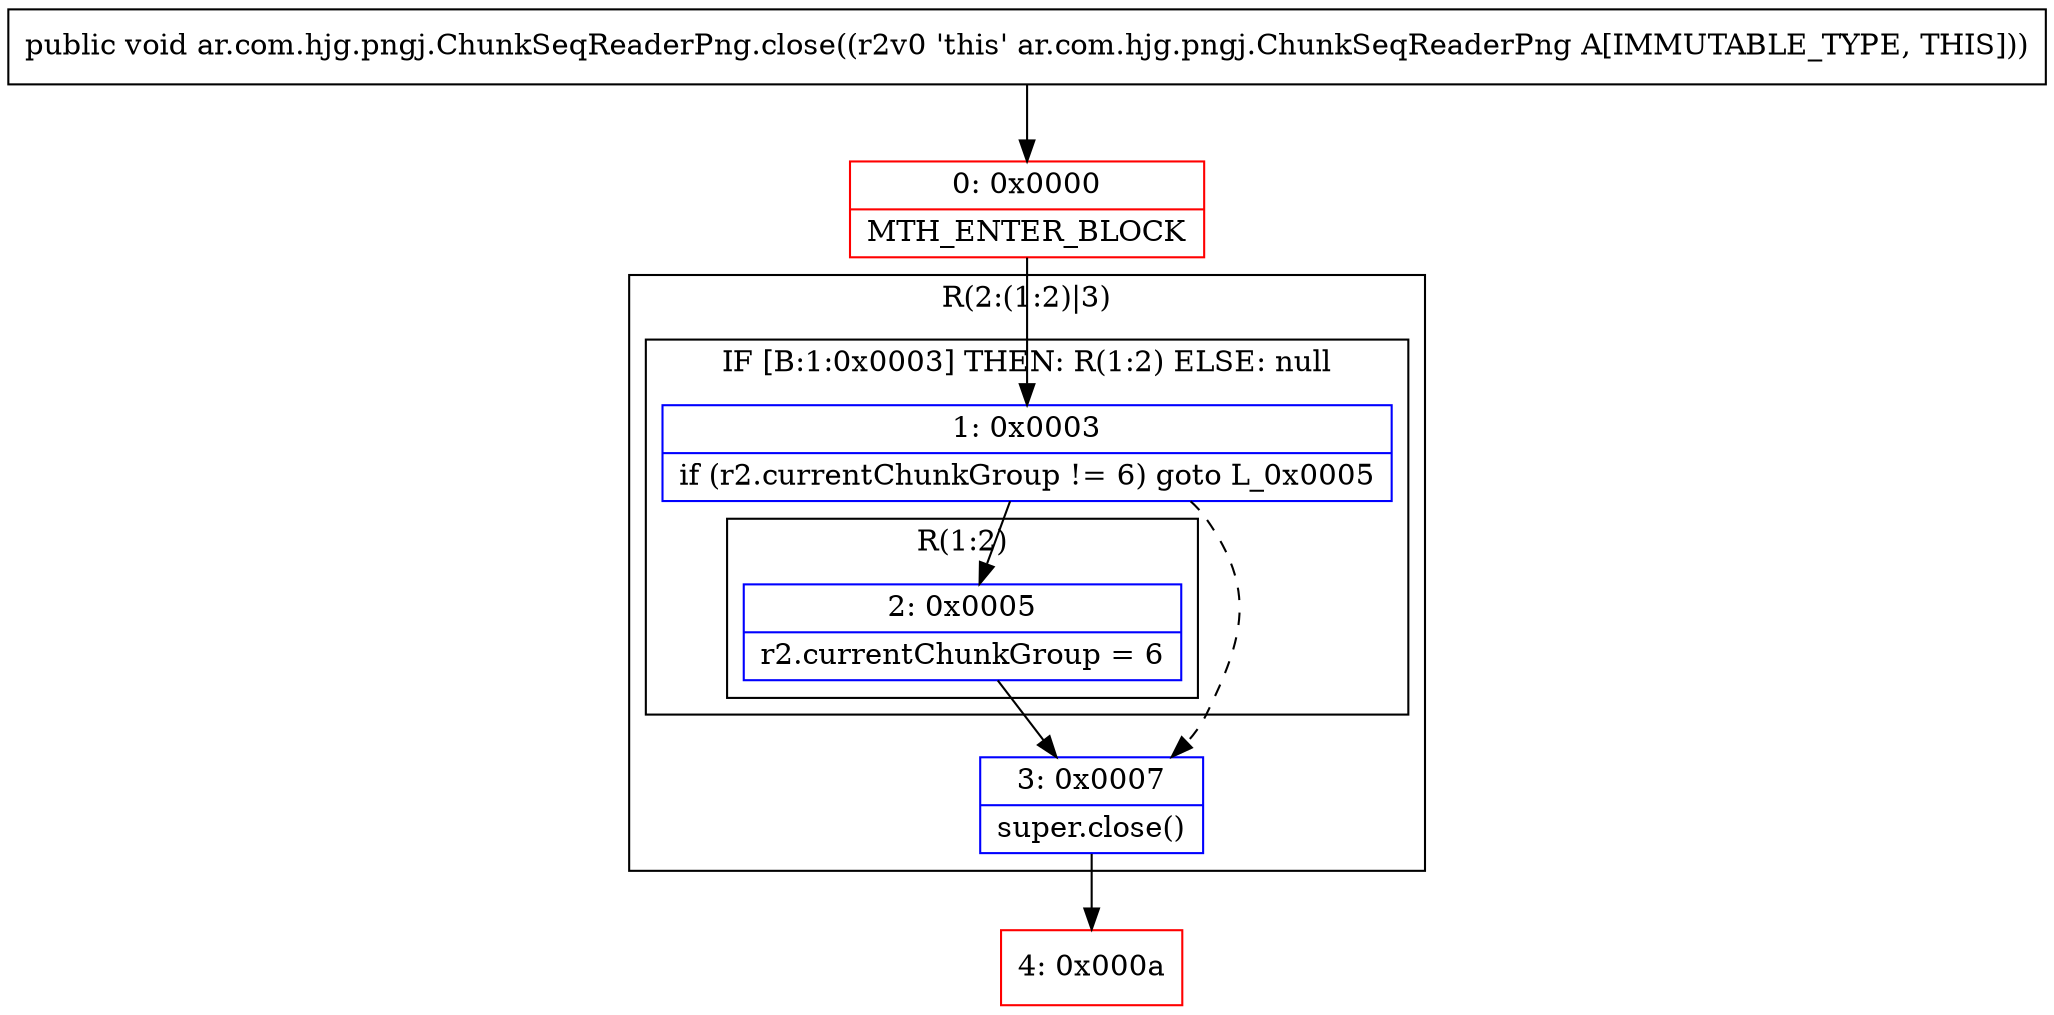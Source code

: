 digraph "CFG forar.com.hjg.pngj.ChunkSeqReaderPng.close()V" {
subgraph cluster_Region_1732703549 {
label = "R(2:(1:2)|3)";
node [shape=record,color=blue];
subgraph cluster_IfRegion_2089398734 {
label = "IF [B:1:0x0003] THEN: R(1:2) ELSE: null";
node [shape=record,color=blue];
Node_1 [shape=record,label="{1\:\ 0x0003|if (r2.currentChunkGroup != 6) goto L_0x0005\l}"];
subgraph cluster_Region_827844032 {
label = "R(1:2)";
node [shape=record,color=blue];
Node_2 [shape=record,label="{2\:\ 0x0005|r2.currentChunkGroup = 6\l}"];
}
}
Node_3 [shape=record,label="{3\:\ 0x0007|super.close()\l}"];
}
Node_0 [shape=record,color=red,label="{0\:\ 0x0000|MTH_ENTER_BLOCK\l}"];
Node_4 [shape=record,color=red,label="{4\:\ 0x000a}"];
MethodNode[shape=record,label="{public void ar.com.hjg.pngj.ChunkSeqReaderPng.close((r2v0 'this' ar.com.hjg.pngj.ChunkSeqReaderPng A[IMMUTABLE_TYPE, THIS])) }"];
MethodNode -> Node_0;
Node_1 -> Node_2;
Node_1 -> Node_3[style=dashed];
Node_2 -> Node_3;
Node_3 -> Node_4;
Node_0 -> Node_1;
}

